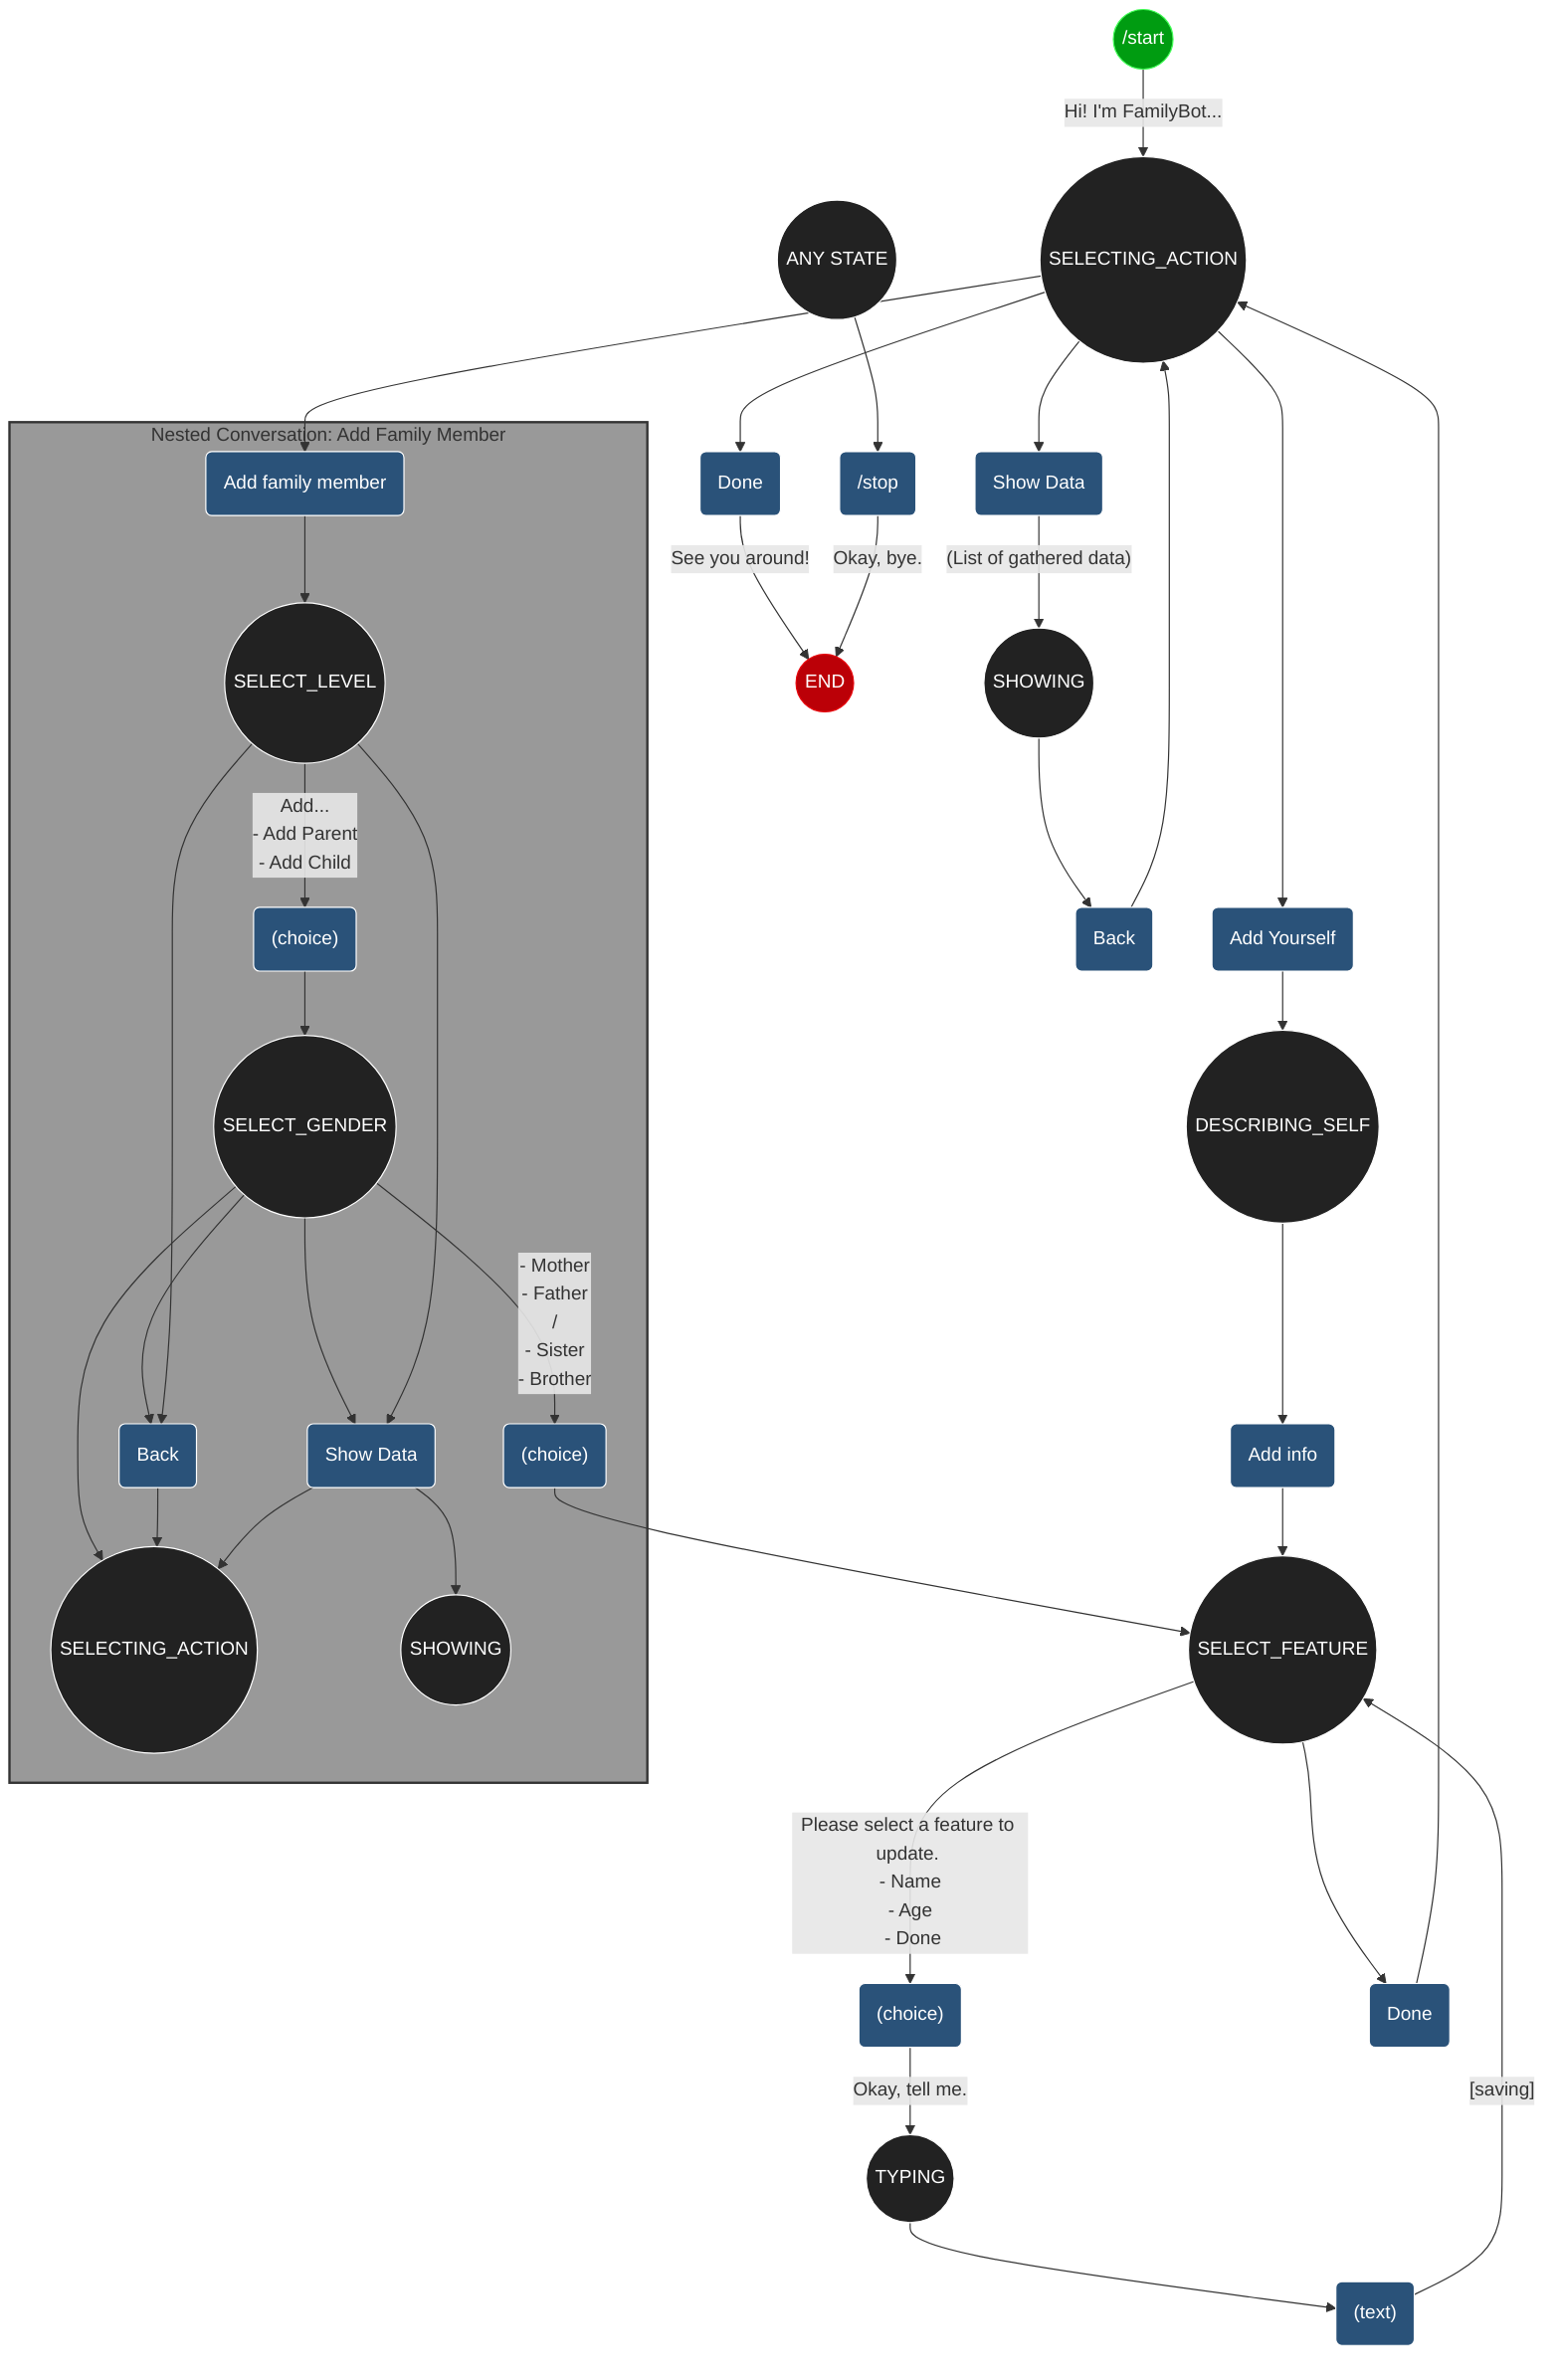 flowchart TB
    %% Documentation: https://mermaid-js.github.io/mermaid/#/flowchart
    A(("/start")):::entryPoint -->|Hi! I'm FamilyBot...| B((SELECTING_ACTION)):::state
    B --> C("Show Data"):::userInput 
    C --> |"(List of gathered data)"| D((SHOWING)):::state
    D --> E("Back"):::userInput
    E --> B
    B --> F("Add Yourself"):::userInput
    F --> G(("DESCRIBING_SELF")):::state
    G --> H("Add info"):::userInput
    H --> I((SELECT_FEATURE)):::state
    I --> |"Please select a feature to update. <br /> - Name <br /> - Age <br /> - Done"|J("(choice)"):::userInput
    J --> |"Okay, tell me."| K((TYPING)):::state
    K --> L("(text)"):::userInput
    L --> |"[saving]"|I
    I --> M("Done"):::userInput
    M --> B
    B --> N("Add family member"):::userInput
    R --> I
    W --> |"See you around!"|End(("END")):::termination
    Y(("ANY STATE")):::state --> Z("/stop"):::userInput
    Z -->|"Okay, bye."| End
    B --> W("Done"):::userInput
    subgraph nestedConversation[Nested Conversation: Add Family Member]
        direction BT
        N --> O(("SELECT_LEVEL")):::state
        O --> |"Add... <br /> - Add Parent <br /> - Add Child <br />"|P("(choice)"):::userInput
        P -->  Q(("SELECT_GENDER")):::state
        Q --> |"- Mother <br /> - Father <br /> / <br /> - Sister <br /> - Brother"| R("(choice)"):::userInput
        Q --> V("Show Data"):::userInput
        Q --> T(("SELECTING_ACTION")):::state
        Q --> U("Back"):::userInput
        U --> T
        O --> U
        O --> V
        V --> S(("SHOWING")):::state
        V --> T
    end
    classDef userInput  fill:#2a5279, color:#ffffff, stroke:#ffffff
    classDef state fill:#222222, color:#ffffff, stroke:#ffffff
    classDef entryPoint fill:#009c11, stroke:#42FF57, color:#ffffff
    classDef termination fill:#bb0007, stroke:#E60109, color:#ffffff
    style nestedConversation fill:#999999, stroke-width:2px, stroke:#333333